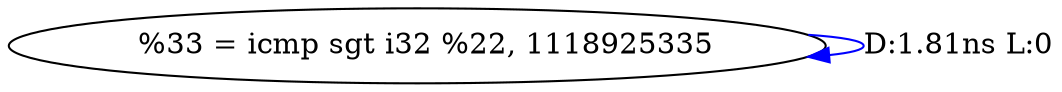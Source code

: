 digraph {
Node0x29b4e40[label="  %33 = icmp sgt i32 %22, 1118925335"];
Node0x29b4e40 -> Node0x29b4e40[label="D:1.81ns L:0",color=blue];
}
